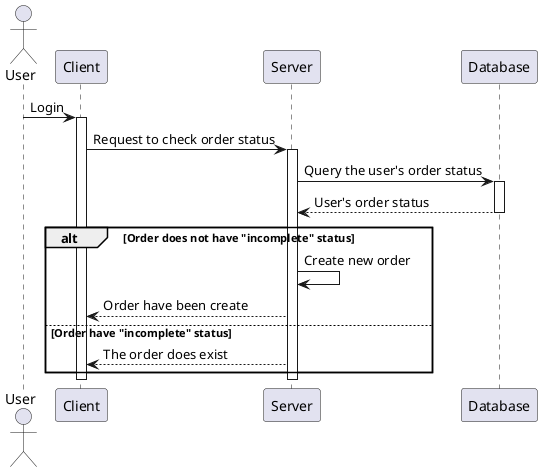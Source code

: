 @startuml
actor User
participant "Client" as Client
participant "Server" as Server
participant "Database" as DB

User -> Client: Login
activate Client

Client -> Server: Request to check order status
activate Server

Server -> DB: Query the user's order status
activate DB
DB --> Server: User's order status
deactivate DB

alt Order does not have "incomplete" status
    Server -> Server: Create new order
    Server --> Client: Order have been create
else Order have "incomplete" status
    Server --> Client: The order does exist
end

deactivate Server
deactivate Client
@enduml